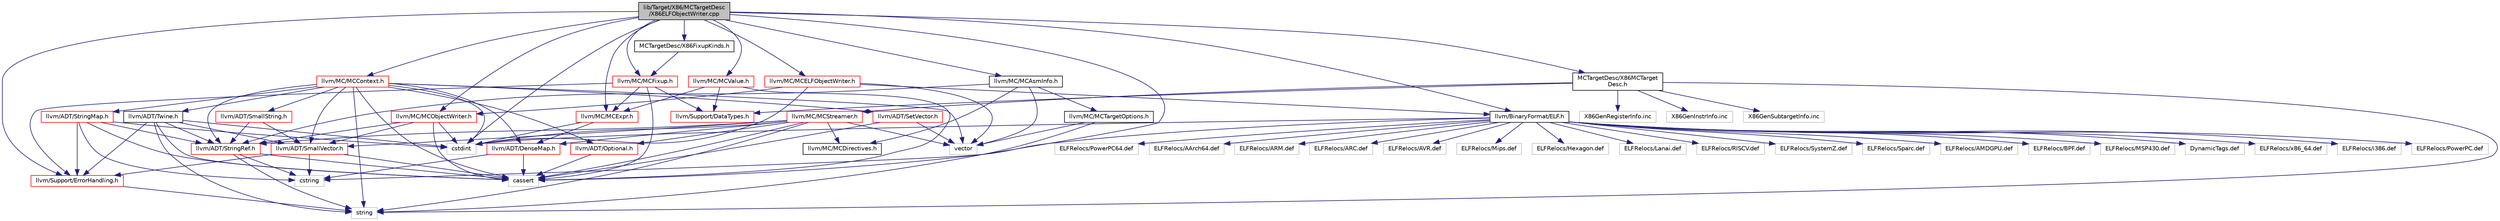 digraph "lib/Target/X86/MCTargetDesc/X86ELFObjectWriter.cpp"
{
 // LATEX_PDF_SIZE
  bgcolor="transparent";
  edge [fontname="Helvetica",fontsize="10",labelfontname="Helvetica",labelfontsize="10"];
  node [fontname="Helvetica",fontsize="10",shape="box"];
  Node1 [label="lib/Target/X86/MCTargetDesc\l/X86ELFObjectWriter.cpp",height=0.2,width=0.4,color="black", fillcolor="grey75", style="filled", fontcolor="black",tooltip=" "];
  Node1 -> Node2 [color="midnightblue",fontsize="10",style="solid",fontname="Helvetica"];
  Node2 [label="MCTargetDesc/X86FixupKinds.h",height=0.2,width=0.4,color="black",URL="$X86FixupKinds_8h.html",tooltip=" "];
  Node2 -> Node3 [color="midnightblue",fontsize="10",style="solid",fontname="Helvetica"];
  Node3 [label="llvm/MC/MCFixup.h",height=0.2,width=0.4,color="red",URL="$MCFixup_8h.html",tooltip=" "];
  Node3 -> Node4 [color="midnightblue",fontsize="10",style="solid",fontname="Helvetica"];
  Node4 [label="llvm/MC/MCExpr.h",height=0.2,width=0.4,color="red",URL="$MCExpr_8h.html",tooltip=" "];
  Node4 -> Node5 [color="midnightblue",fontsize="10",style="solid",fontname="Helvetica"];
  Node5 [label="llvm/ADT/DenseMap.h",height=0.2,width=0.4,color="red",URL="$DenseMap_8h.html",tooltip=" "];
  Node5 -> Node28 [color="midnightblue",fontsize="10",style="solid",fontname="Helvetica"];
  Node28 [label="cassert",height=0.2,width=0.4,color="grey75",tooltip=" "];
  Node5 -> Node39 [color="midnightblue",fontsize="10",style="solid",fontname="Helvetica"];
  Node39 [label="cstring",height=0.2,width=0.4,color="grey75",tooltip=" "];
  Node4 -> Node48 [color="midnightblue",fontsize="10",style="solid",fontname="Helvetica"];
  Node48 [label="cstdint",height=0.2,width=0.4,color="grey75",tooltip=" "];
  Node3 -> Node9 [color="midnightblue",fontsize="10",style="solid",fontname="Helvetica"];
  Node9 [label="llvm/Support/DataTypes.h",height=0.2,width=0.4,color="red",URL="$llvm_2Support_2DataTypes_8h.html",tooltip=" "];
  Node3 -> Node42 [color="midnightblue",fontsize="10",style="solid",fontname="Helvetica"];
  Node42 [label="llvm/Support/ErrorHandling.h",height=0.2,width=0.4,color="red",URL="$llvm_2Support_2ErrorHandling_8h.html",tooltip=" "];
  Node42 -> Node43 [color="midnightblue",fontsize="10",style="solid",fontname="Helvetica"];
  Node43 [label="string",height=0.2,width=0.4,color="grey75",tooltip=" "];
  Node3 -> Node28 [color="midnightblue",fontsize="10",style="solid",fontname="Helvetica"];
  Node1 -> Node61 [color="midnightblue",fontsize="10",style="solid",fontname="Helvetica"];
  Node61 [label="MCTargetDesc/X86MCTarget\lDesc.h",height=0.2,width=0.4,color="black",URL="$X86MCTargetDesc_8h.html",tooltip=" "];
  Node61 -> Node62 [color="midnightblue",fontsize="10",style="solid",fontname="Helvetica"];
  Node62 [label="llvm/MC/MCStreamer.h",height=0.2,width=0.4,color="red",URL="$MCStreamer_8h.html",tooltip=" "];
  Node62 -> Node5 [color="midnightblue",fontsize="10",style="solid",fontname="Helvetica"];
  Node62 -> Node19 [color="midnightblue",fontsize="10",style="solid",fontname="Helvetica"];
  Node19 [label="llvm/ADT/Optional.h",height=0.2,width=0.4,color="red",URL="$Optional_8h.html",tooltip=" "];
  Node19 -> Node28 [color="midnightblue",fontsize="10",style="solid",fontname="Helvetica"];
  Node62 -> Node30 [color="midnightblue",fontsize="10",style="solid",fontname="Helvetica"];
  Node30 [label="llvm/ADT/SmallVector.h",height=0.2,width=0.4,color="red",URL="$SmallVector_8h.html",tooltip=" "];
  Node30 -> Node42 [color="midnightblue",fontsize="10",style="solid",fontname="Helvetica"];
  Node30 -> Node28 [color="midnightblue",fontsize="10",style="solid",fontname="Helvetica"];
  Node30 -> Node39 [color="midnightblue",fontsize="10",style="solid",fontname="Helvetica"];
  Node62 -> Node17 [color="midnightblue",fontsize="10",style="solid",fontname="Helvetica"];
  Node17 [label="llvm/ADT/StringRef.h",height=0.2,width=0.4,color="red",URL="$StringRef_8h.html",tooltip=" "];
  Node17 -> Node28 [color="midnightblue",fontsize="10",style="solid",fontname="Helvetica"];
  Node17 -> Node39 [color="midnightblue",fontsize="10",style="solid",fontname="Helvetica"];
  Node17 -> Node43 [color="midnightblue",fontsize="10",style="solid",fontname="Helvetica"];
  Node62 -> Node63 [color="midnightblue",fontsize="10",style="solid",fontname="Helvetica"];
  Node63 [label="llvm/MC/MCDirectives.h",height=0.2,width=0.4,color="black",URL="$MCDirectives_8h.html",tooltip=" "];
  Node62 -> Node28 [color="midnightblue",fontsize="10",style="solid",fontname="Helvetica"];
  Node62 -> Node48 [color="midnightblue",fontsize="10",style="solid",fontname="Helvetica"];
  Node62 -> Node43 [color="midnightblue",fontsize="10",style="solid",fontname="Helvetica"];
  Node62 -> Node56 [color="midnightblue",fontsize="10",style="solid",fontname="Helvetica"];
  Node56 [label="vector",height=0.2,width=0.4,color="grey75",tooltip=" "];
  Node61 -> Node9 [color="midnightblue",fontsize="10",style="solid",fontname="Helvetica"];
  Node61 -> Node43 [color="midnightblue",fontsize="10",style="solid",fontname="Helvetica"];
  Node61 -> Node99 [color="midnightblue",fontsize="10",style="solid",fontname="Helvetica"];
  Node99 [label="X86GenRegisterInfo.inc",height=0.2,width=0.4,color="grey75",tooltip=" "];
  Node61 -> Node100 [color="midnightblue",fontsize="10",style="solid",fontname="Helvetica"];
  Node100 [label="X86GenInstrInfo.inc",height=0.2,width=0.4,color="grey75",tooltip=" "];
  Node61 -> Node101 [color="midnightblue",fontsize="10",style="solid",fontname="Helvetica"];
  Node101 [label="X86GenSubtargetInfo.inc",height=0.2,width=0.4,color="grey75",tooltip=" "];
  Node1 -> Node102 [color="midnightblue",fontsize="10",style="solid",fontname="Helvetica"];
  Node102 [label="llvm/BinaryFormat/ELF.h",height=0.2,width=0.4,color="black",URL="$BinaryFormat_2ELF_8h.html",tooltip=" "];
  Node102 -> Node48 [color="midnightblue",fontsize="10",style="solid",fontname="Helvetica"];
  Node102 -> Node39 [color="midnightblue",fontsize="10",style="solid",fontname="Helvetica"];
  Node102 -> Node103 [color="midnightblue",fontsize="10",style="solid",fontname="Helvetica"];
  Node103 [label="ELFRelocs/x86_64.def",height=0.2,width=0.4,color="grey75",tooltip=" "];
  Node102 -> Node104 [color="midnightblue",fontsize="10",style="solid",fontname="Helvetica"];
  Node104 [label="ELFRelocs/i386.def",height=0.2,width=0.4,color="grey75",tooltip=" "];
  Node102 -> Node105 [color="midnightblue",fontsize="10",style="solid",fontname="Helvetica"];
  Node105 [label="ELFRelocs/PowerPC.def",height=0.2,width=0.4,color="grey75",tooltip=" "];
  Node102 -> Node106 [color="midnightblue",fontsize="10",style="solid",fontname="Helvetica"];
  Node106 [label="ELFRelocs/PowerPC64.def",height=0.2,width=0.4,color="grey75",tooltip=" "];
  Node102 -> Node107 [color="midnightblue",fontsize="10",style="solid",fontname="Helvetica"];
  Node107 [label="ELFRelocs/AArch64.def",height=0.2,width=0.4,color="grey75",tooltip=" "];
  Node102 -> Node108 [color="midnightblue",fontsize="10",style="solid",fontname="Helvetica"];
  Node108 [label="ELFRelocs/ARM.def",height=0.2,width=0.4,color="grey75",tooltip=" "];
  Node102 -> Node109 [color="midnightblue",fontsize="10",style="solid",fontname="Helvetica"];
  Node109 [label="ELFRelocs/ARC.def",height=0.2,width=0.4,color="grey75",tooltip=" "];
  Node102 -> Node110 [color="midnightblue",fontsize="10",style="solid",fontname="Helvetica"];
  Node110 [label="ELFRelocs/AVR.def",height=0.2,width=0.4,color="grey75",tooltip=" "];
  Node102 -> Node111 [color="midnightblue",fontsize="10",style="solid",fontname="Helvetica"];
  Node111 [label="ELFRelocs/Mips.def",height=0.2,width=0.4,color="grey75",tooltip=" "];
  Node102 -> Node112 [color="midnightblue",fontsize="10",style="solid",fontname="Helvetica"];
  Node112 [label="ELFRelocs/Hexagon.def",height=0.2,width=0.4,color="grey75",tooltip=" "];
  Node102 -> Node113 [color="midnightblue",fontsize="10",style="solid",fontname="Helvetica"];
  Node113 [label="ELFRelocs/Lanai.def",height=0.2,width=0.4,color="grey75",tooltip=" "];
  Node102 -> Node114 [color="midnightblue",fontsize="10",style="solid",fontname="Helvetica"];
  Node114 [label="ELFRelocs/RISCV.def",height=0.2,width=0.4,color="grey75",tooltip=" "];
  Node102 -> Node115 [color="midnightblue",fontsize="10",style="solid",fontname="Helvetica"];
  Node115 [label="ELFRelocs/SystemZ.def",height=0.2,width=0.4,color="grey75",tooltip=" "];
  Node102 -> Node116 [color="midnightblue",fontsize="10",style="solid",fontname="Helvetica"];
  Node116 [label="ELFRelocs/Sparc.def",height=0.2,width=0.4,color="grey75",tooltip=" "];
  Node102 -> Node117 [color="midnightblue",fontsize="10",style="solid",fontname="Helvetica"];
  Node117 [label="ELFRelocs/AMDGPU.def",height=0.2,width=0.4,color="grey75",tooltip=" "];
  Node102 -> Node118 [color="midnightblue",fontsize="10",style="solid",fontname="Helvetica"];
  Node118 [label="ELFRelocs/BPF.def",height=0.2,width=0.4,color="grey75",tooltip=" "];
  Node102 -> Node119 [color="midnightblue",fontsize="10",style="solid",fontname="Helvetica"];
  Node119 [label="ELFRelocs/MSP430.def",height=0.2,width=0.4,color="grey75",tooltip=" "];
  Node102 -> Node120 [color="midnightblue",fontsize="10",style="solid",fontname="Helvetica"];
  Node120 [label="DynamicTags.def",height=0.2,width=0.4,color="grey75",tooltip=" "];
  Node1 -> Node121 [color="midnightblue",fontsize="10",style="solid",fontname="Helvetica"];
  Node121 [label="llvm/MC/MCAsmInfo.h",height=0.2,width=0.4,color="black",URL="$MCAsmInfo_8h.html",tooltip=" "];
  Node121 -> Node17 [color="midnightblue",fontsize="10",style="solid",fontname="Helvetica"];
  Node121 -> Node63 [color="midnightblue",fontsize="10",style="solid",fontname="Helvetica"];
  Node121 -> Node122 [color="midnightblue",fontsize="10",style="solid",fontname="Helvetica"];
  Node122 [label="llvm/MC/MCTargetOptions.h",height=0.2,width=0.4,color="black",URL="$MCTargetOptions_8h.html",tooltip=" "];
  Node122 -> Node43 [color="midnightblue",fontsize="10",style="solid",fontname="Helvetica"];
  Node122 -> Node56 [color="midnightblue",fontsize="10",style="solid",fontname="Helvetica"];
  Node121 -> Node56 [color="midnightblue",fontsize="10",style="solid",fontname="Helvetica"];
  Node1 -> Node123 [color="midnightblue",fontsize="10",style="solid",fontname="Helvetica"];
  Node123 [label="llvm/MC/MCContext.h",height=0.2,width=0.4,color="red",URL="$MCContext_8h.html",tooltip=" "];
  Node123 -> Node5 [color="midnightblue",fontsize="10",style="solid",fontname="Helvetica"];
  Node123 -> Node19 [color="midnightblue",fontsize="10",style="solid",fontname="Helvetica"];
  Node123 -> Node124 [color="midnightblue",fontsize="10",style="solid",fontname="Helvetica"];
  Node124 [label="llvm/ADT/SetVector.h",height=0.2,width=0.4,color="red",URL="$SetVector_8h.html",tooltip=" "];
  Node124 -> Node28 [color="midnightblue",fontsize="10",style="solid",fontname="Helvetica"];
  Node124 -> Node56 [color="midnightblue",fontsize="10",style="solid",fontname="Helvetica"];
  Node123 -> Node71 [color="midnightblue",fontsize="10",style="solid",fontname="Helvetica"];
  Node71 [label="llvm/ADT/SmallString.h",height=0.2,width=0.4,color="red",URL="$SmallString_8h.html",tooltip=" "];
  Node71 -> Node30 [color="midnightblue",fontsize="10",style="solid",fontname="Helvetica"];
  Node71 -> Node17 [color="midnightblue",fontsize="10",style="solid",fontname="Helvetica"];
  Node123 -> Node30 [color="midnightblue",fontsize="10",style="solid",fontname="Helvetica"];
  Node123 -> Node16 [color="midnightblue",fontsize="10",style="solid",fontname="Helvetica"];
  Node16 [label="llvm/ADT/StringMap.h",height=0.2,width=0.4,color="red",URL="$StringMap_8h.html",tooltip=" "];
  Node16 -> Node17 [color="midnightblue",fontsize="10",style="solid",fontname="Helvetica"];
  Node16 -> Node42 [color="midnightblue",fontsize="10",style="solid",fontname="Helvetica"];
  Node16 -> Node28 [color="midnightblue",fontsize="10",style="solid",fontname="Helvetica"];
  Node16 -> Node48 [color="midnightblue",fontsize="10",style="solid",fontname="Helvetica"];
  Node16 -> Node39 [color="midnightblue",fontsize="10",style="solid",fontname="Helvetica"];
  Node123 -> Node17 [color="midnightblue",fontsize="10",style="solid",fontname="Helvetica"];
  Node123 -> Node82 [color="midnightblue",fontsize="10",style="solid",fontname="Helvetica"];
  Node82 [label="llvm/ADT/Twine.h",height=0.2,width=0.4,color="black",URL="$Twine_8h.html",tooltip=" "];
  Node82 -> Node30 [color="midnightblue",fontsize="10",style="solid",fontname="Helvetica"];
  Node82 -> Node17 [color="midnightblue",fontsize="10",style="solid",fontname="Helvetica"];
  Node82 -> Node42 [color="midnightblue",fontsize="10",style="solid",fontname="Helvetica"];
  Node82 -> Node28 [color="midnightblue",fontsize="10",style="solid",fontname="Helvetica"];
  Node82 -> Node48 [color="midnightblue",fontsize="10",style="solid",fontname="Helvetica"];
  Node82 -> Node43 [color="midnightblue",fontsize="10",style="solid",fontname="Helvetica"];
  Node123 -> Node28 [color="midnightblue",fontsize="10",style="solid",fontname="Helvetica"];
  Node123 -> Node48 [color="midnightblue",fontsize="10",style="solid",fontname="Helvetica"];
  Node123 -> Node43 [color="midnightblue",fontsize="10",style="solid",fontname="Helvetica"];
  Node123 -> Node56 [color="midnightblue",fontsize="10",style="solid",fontname="Helvetica"];
  Node1 -> Node145 [color="midnightblue",fontsize="10",style="solid",fontname="Helvetica"];
  Node145 [label="llvm/MC/MCELFObjectWriter.h",height=0.2,width=0.4,color="red",URL="$MCELFObjectWriter_8h.html",tooltip=" "];
  Node145 -> Node102 [color="midnightblue",fontsize="10",style="solid",fontname="Helvetica"];
  Node145 -> Node146 [color="midnightblue",fontsize="10",style="solid",fontname="Helvetica"];
  Node146 [label="llvm/MC/MCObjectWriter.h",height=0.2,width=0.4,color="red",URL="$MCObjectWriter_8h.html",tooltip=" "];
  Node146 -> Node30 [color="midnightblue",fontsize="10",style="solid",fontname="Helvetica"];
  Node146 -> Node17 [color="midnightblue",fontsize="10",style="solid",fontname="Helvetica"];
  Node146 -> Node28 [color="midnightblue",fontsize="10",style="solid",fontname="Helvetica"];
  Node146 -> Node48 [color="midnightblue",fontsize="10",style="solid",fontname="Helvetica"];
  Node145 -> Node48 [color="midnightblue",fontsize="10",style="solid",fontname="Helvetica"];
  Node145 -> Node56 [color="midnightblue",fontsize="10",style="solid",fontname="Helvetica"];
  Node1 -> Node4 [color="midnightblue",fontsize="10",style="solid",fontname="Helvetica"];
  Node1 -> Node3 [color="midnightblue",fontsize="10",style="solid",fontname="Helvetica"];
  Node1 -> Node146 [color="midnightblue",fontsize="10",style="solid",fontname="Helvetica"];
  Node1 -> Node150 [color="midnightblue",fontsize="10",style="solid",fontname="Helvetica"];
  Node150 [label="llvm/MC/MCValue.h",height=0.2,width=0.4,color="red",URL="$MCValue_8h.html",tooltip=" "];
  Node150 -> Node4 [color="midnightblue",fontsize="10",style="solid",fontname="Helvetica"];
  Node150 -> Node9 [color="midnightblue",fontsize="10",style="solid",fontname="Helvetica"];
  Node150 -> Node28 [color="midnightblue",fontsize="10",style="solid",fontname="Helvetica"];
  Node1 -> Node42 [color="midnightblue",fontsize="10",style="solid",fontname="Helvetica"];
  Node1 -> Node28 [color="midnightblue",fontsize="10",style="solid",fontname="Helvetica"];
  Node1 -> Node48 [color="midnightblue",fontsize="10",style="solid",fontname="Helvetica"];
}
